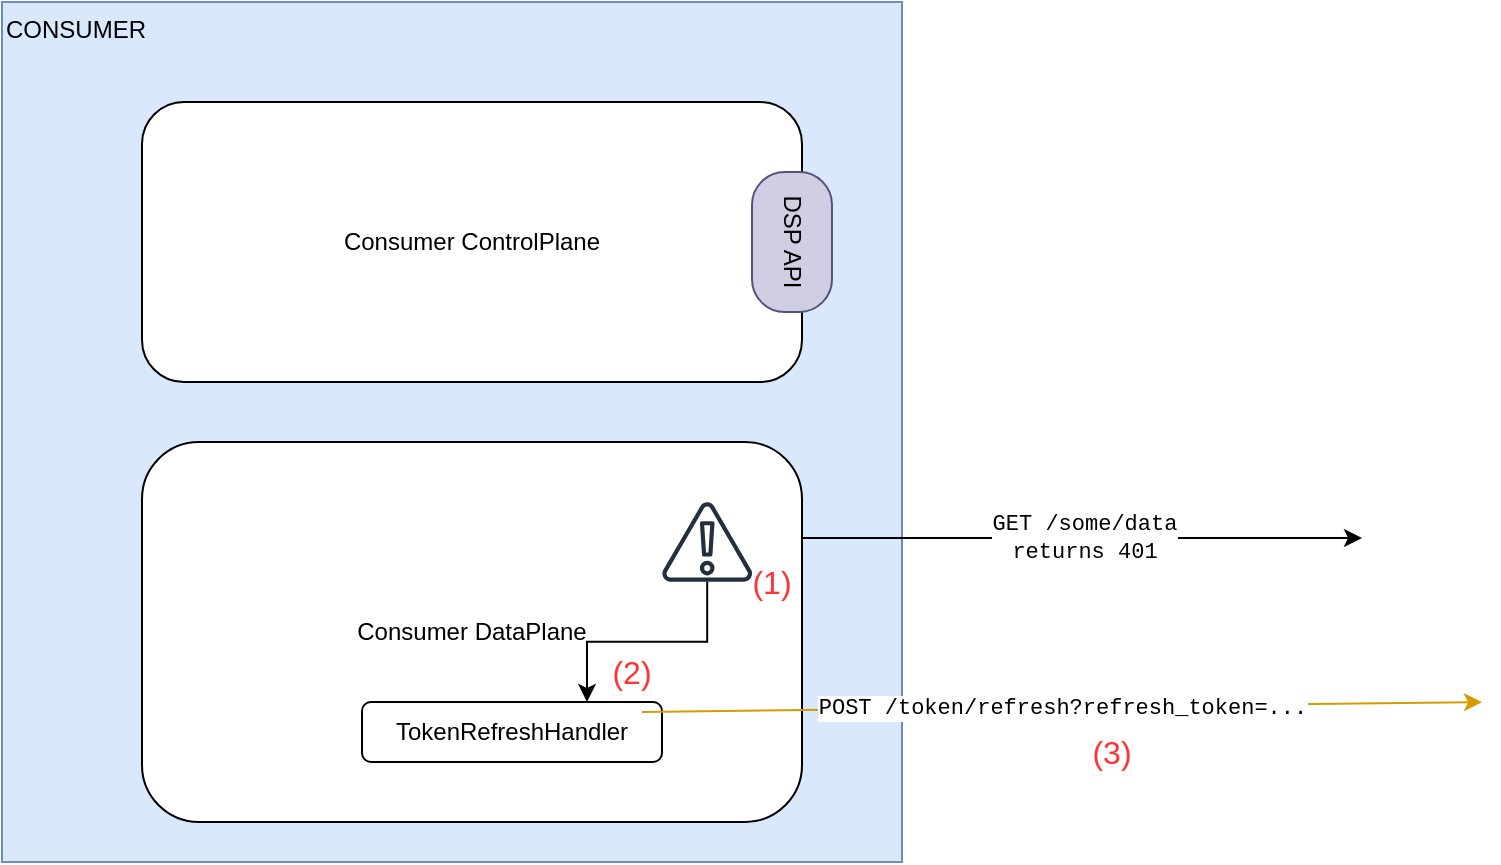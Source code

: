 <mxfile version="24.0.1" type="device">
  <diagram name="Page-1" id="BhLIR9JtG7PNYTrS3k0O">
    <mxGraphModel dx="4051" dy="2459" grid="1" gridSize="10" guides="1" tooltips="1" connect="1" arrows="1" fold="1" page="1" pageScale="1" pageWidth="827" pageHeight="1169" math="0" shadow="0">
      <root>
        <mxCell id="0" />
        <mxCell id="1" parent="0" />
        <mxCell id="7HO7rDM9S-rC7hW_eT33-16" value="&lt;div align=&quot;left&quot;&gt;CONSUMER&lt;/div&gt;" style="rounded=0;whiteSpace=wrap;html=1;fillColor=#dae8fc;strokeColor=#6c8ebf;align=left;verticalAlign=top;" vertex="1" parent="1">
          <mxGeometry x="-420" y="-20" width="450" height="430" as="geometry" />
        </mxCell>
        <mxCell id="7HO7rDM9S-rC7hW_eT33-17" value="Consumer ControlPlane" style="rounded=1;whiteSpace=wrap;html=1;" vertex="1" parent="1">
          <mxGeometry x="-350" y="30" width="330" height="140" as="geometry" />
        </mxCell>
        <mxCell id="7HO7rDM9S-rC7hW_eT33-18" value="Consumer DataPlane" style="rounded=1;whiteSpace=wrap;html=1;" vertex="1" parent="1">
          <mxGeometry x="-350" y="200" width="330" height="190" as="geometry" />
        </mxCell>
        <mxCell id="7HO7rDM9S-rC7hW_eT33-19" value="DSP API" style="rounded=1;whiteSpace=wrap;html=1;arcSize=41;rotation=90;fillColor=#d0cee2;strokeColor=#56517e;" vertex="1" parent="1">
          <mxGeometry x="-60" y="80" width="70" height="40" as="geometry" />
        </mxCell>
        <mxCell id="7HO7rDM9S-rC7hW_eT33-20" value="(1)" style="text;html=1;align=center;verticalAlign=middle;whiteSpace=wrap;rounded=0;fontSize=16;fontColor=#FF3333;" vertex="1" parent="1">
          <mxGeometry x="-70" y="255" width="70" height="30" as="geometry" />
        </mxCell>
        <mxCell id="7HO7rDM9S-rC7hW_eT33-21" value="TokenRefreshHandler" style="rounded=1;whiteSpace=wrap;html=1;" vertex="1" parent="1">
          <mxGeometry x="-240" y="330" width="150" height="30" as="geometry" />
        </mxCell>
        <mxCell id="7HO7rDM9S-rC7hW_eT33-22" value="POST /token/refresh?refresh_token=..." style="endArrow=classic;html=1;rounded=0;fontFamily=Courier New;fillColor=#ffe6cc;strokeColor=#d79b00;exitX=1;exitY=0.5;exitDx=0;exitDy=0;" edge="1" parent="1">
          <mxGeometry width="50" height="50" relative="1" as="geometry">
            <mxPoint x="-100" y="335" as="sourcePoint" />
            <mxPoint x="320" y="330" as="targetPoint" />
          </mxGeometry>
        </mxCell>
        <mxCell id="7HO7rDM9S-rC7hW_eT33-23" value="GET /some/data&lt;br&gt;returns 401" style="endArrow=classic;html=1;rounded=0;fontFamily=Courier New;exitX=1;exitY=0.25;exitDx=0;exitDy=0;" edge="1" parent="1">
          <mxGeometry x="0.002" width="50" height="50" relative="1" as="geometry">
            <mxPoint x="-20" y="248" as="sourcePoint" />
            <mxPoint x="260" y="248" as="targetPoint" />
            <mxPoint as="offset" />
          </mxGeometry>
        </mxCell>
        <mxCell id="7HO7rDM9S-rC7hW_eT33-24" value="" style="sketch=0;outlineConnect=0;fontColor=#232F3E;gradientColor=none;fillColor=#232F3D;strokeColor=none;dashed=0;verticalLabelPosition=bottom;verticalAlign=top;align=center;html=1;fontSize=12;fontStyle=0;aspect=fixed;pointerEvents=1;shape=mxgraph.aws4.alert;" vertex="1" parent="1">
          <mxGeometry x="-90" y="230" width="45.22" height="40" as="geometry" />
        </mxCell>
        <mxCell id="7HO7rDM9S-rC7hW_eT33-25" value="" style="endArrow=classic;html=1;rounded=0;entryX=0.75;entryY=0;entryDx=0;entryDy=0;edgeStyle=orthogonalEdgeStyle;" edge="1" parent="1" source="7HO7rDM9S-rC7hW_eT33-24" target="7HO7rDM9S-rC7hW_eT33-21">
          <mxGeometry width="50" height="50" relative="1" as="geometry">
            <mxPoint x="390" y="610" as="sourcePoint" />
            <mxPoint x="440" y="560" as="targetPoint" />
          </mxGeometry>
        </mxCell>
        <mxCell id="7HO7rDM9S-rC7hW_eT33-26" value="(2)" style="text;html=1;align=center;verticalAlign=middle;whiteSpace=wrap;rounded=0;fontSize=16;fontColor=#FF3333;" vertex="1" parent="1">
          <mxGeometry x="-140" y="300" width="70" height="30" as="geometry" />
        </mxCell>
        <mxCell id="7HO7rDM9S-rC7hW_eT33-27" value="(3)" style="text;html=1;align=center;verticalAlign=middle;whiteSpace=wrap;rounded=0;fontSize=16;fontColor=#FF3333;" vertex="1" parent="1">
          <mxGeometry x="100" y="340" width="70" height="30" as="geometry" />
        </mxCell>
      </root>
    </mxGraphModel>
  </diagram>
</mxfile>
